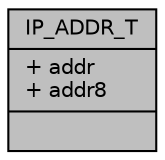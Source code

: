 digraph "IP_ADDR_T"
{
  edge [fontname="Helvetica",fontsize="10",labelfontname="Helvetica",labelfontsize="10"];
  node [fontname="Helvetica",fontsize="10",shape=record];
  Node1 [label="{IP_ADDR_T\n|+ addr\l+ addr8\l|}",height=0.2,width=0.4,color="black", fillcolor="grey75", style="filled" fontcolor="black"];
}
